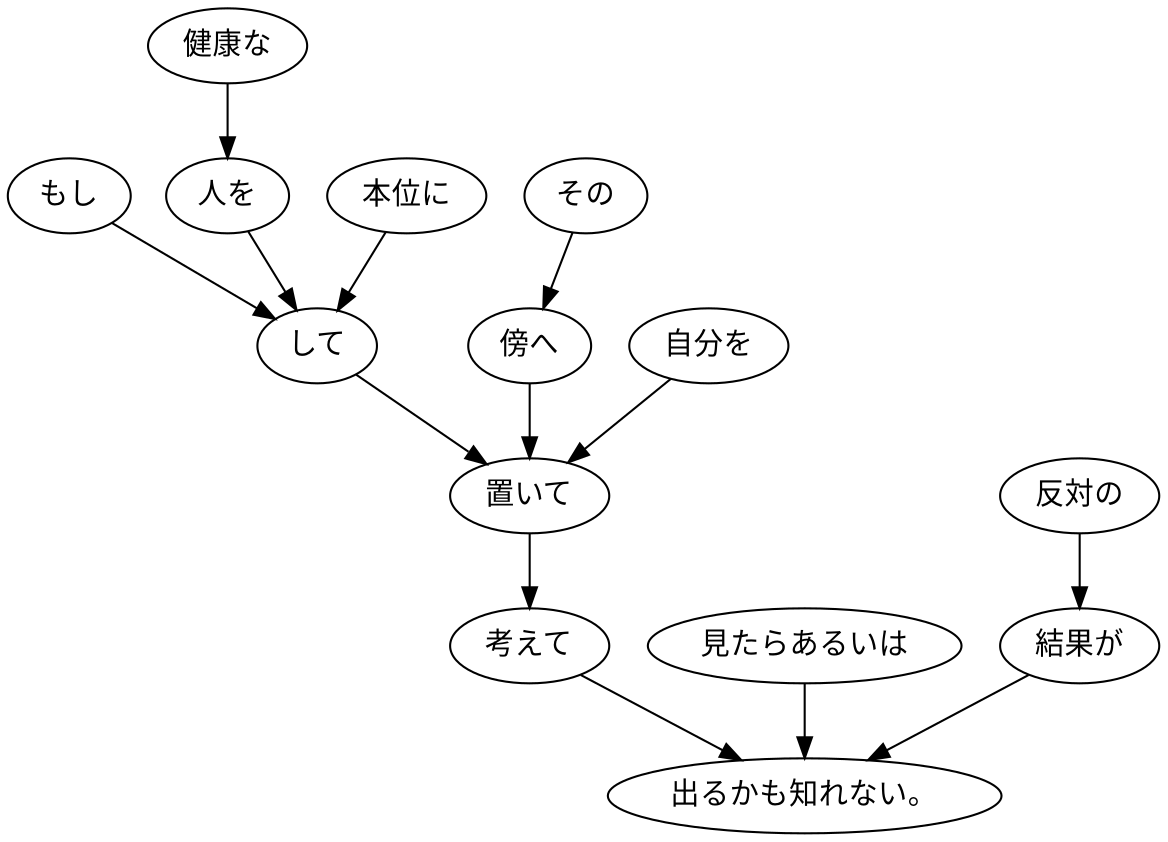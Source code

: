 digraph graph6346 {
	node0 [label="もし"];
	node1 [label="健康な"];
	node2 [label="人を"];
	node3 [label="本位に"];
	node4 [label="して"];
	node5 [label="その"];
	node6 [label="傍へ"];
	node7 [label="自分を"];
	node8 [label="置いて"];
	node9 [label="考えて"];
	node10 [label="見たらあるいは"];
	node11 [label="反対の"];
	node12 [label="結果が"];
	node13 [label="出るかも知れない。"];
	node0 -> node4;
	node1 -> node2;
	node2 -> node4;
	node3 -> node4;
	node4 -> node8;
	node5 -> node6;
	node6 -> node8;
	node7 -> node8;
	node8 -> node9;
	node9 -> node13;
	node10 -> node13;
	node11 -> node12;
	node12 -> node13;
}
